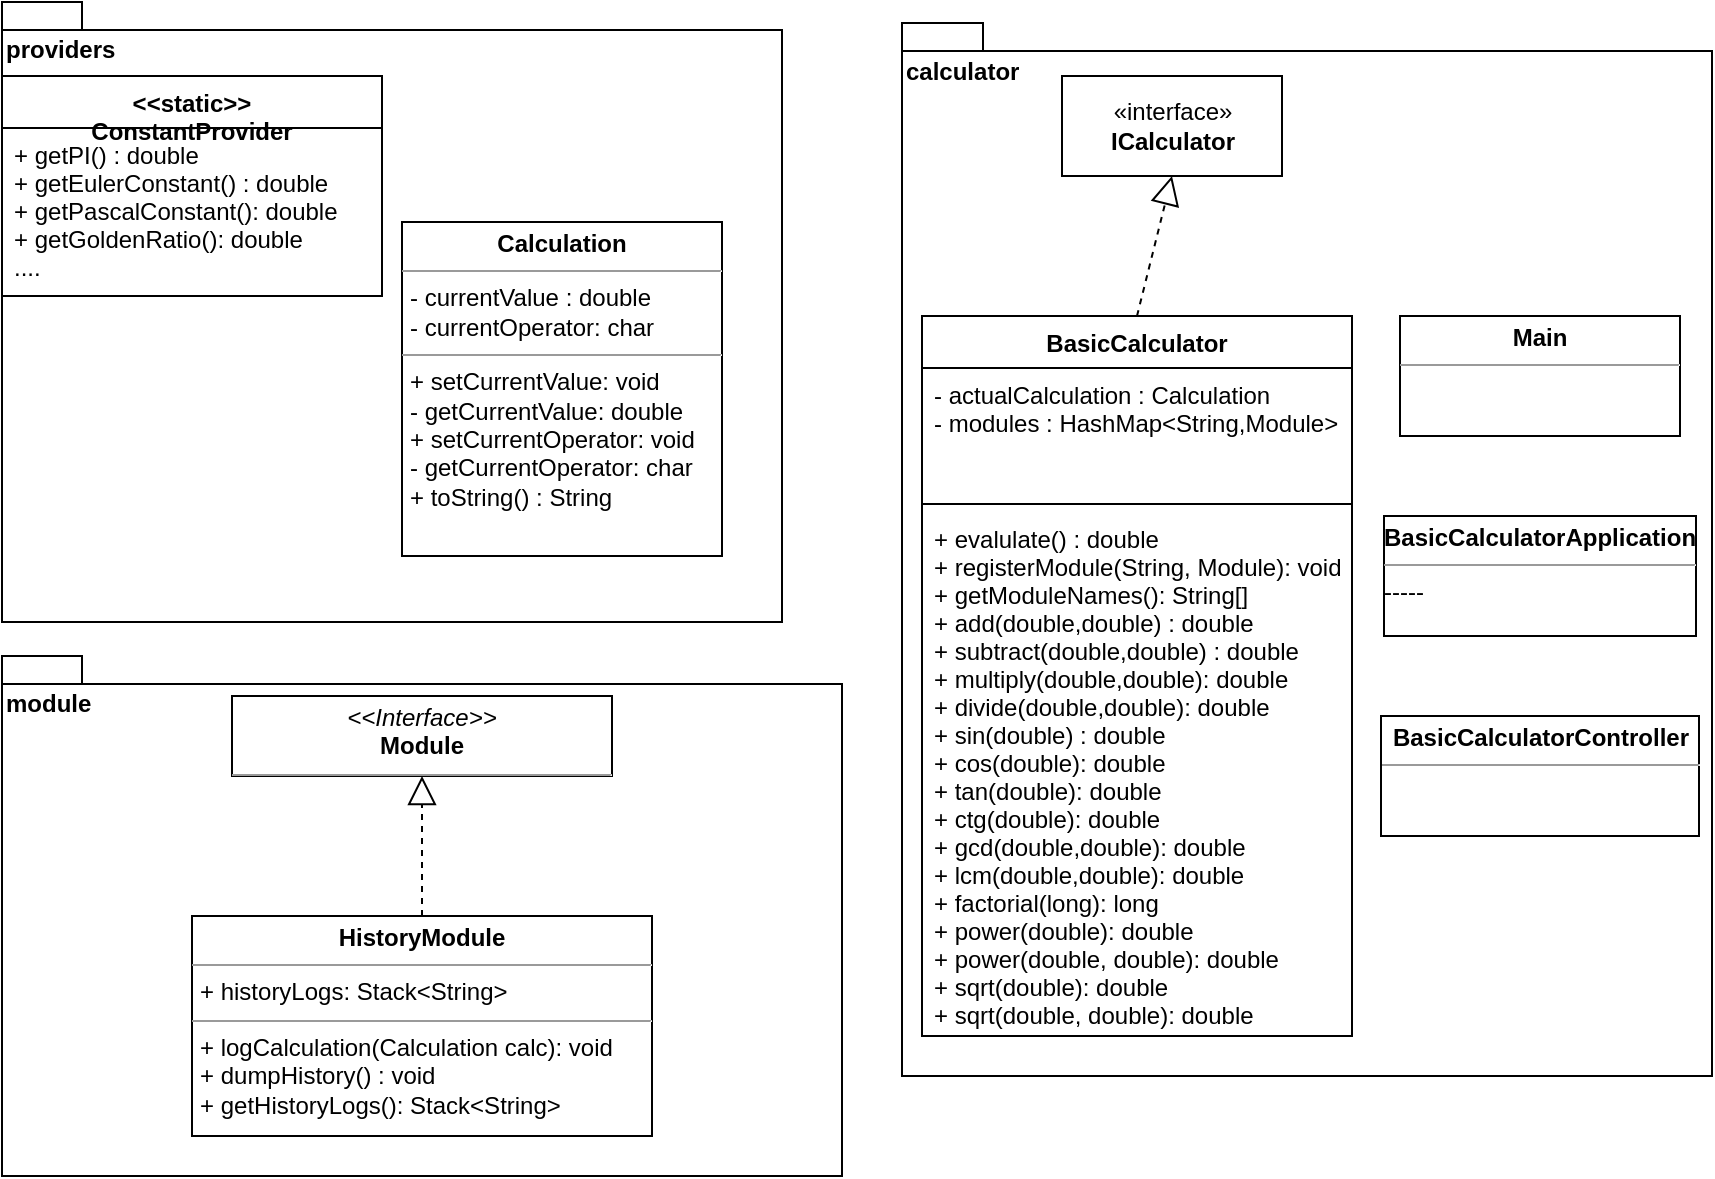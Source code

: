 <mxfile version="13.7.5" type="device"><diagram id="C5RBs43oDa-KdzZeNtuy" name="Page-1"><mxGraphModel dx="1038" dy="548" grid="1" gridSize="10" guides="1" tooltips="1" connect="1" arrows="1" fold="1" page="1" pageScale="1" pageWidth="827" pageHeight="1169" math="0" shadow="0"><root><mxCell id="WIyWlLk6GJQsqaUBKTNV-0"/><mxCell id="WIyWlLk6GJQsqaUBKTNV-1" parent="WIyWlLk6GJQsqaUBKTNV-0"/><mxCell id="XgvjB6UCi2_GMD0Y5S5A-1" value="calculator" style="shape=folder;fontStyle=1;spacingTop=10;tabWidth=40;tabHeight=14;tabPosition=left;html=1;align=left;verticalAlign=top;" parent="WIyWlLk6GJQsqaUBKTNV-1" vertex="1"><mxGeometry x="450" y="13.5" width="405" height="526.5" as="geometry"/></mxCell><mxCell id="XgvjB6UCi2_GMD0Y5S5A-0" value="providers" style="shape=folder;fontStyle=1;spacingTop=10;tabWidth=40;tabHeight=14;tabPosition=left;html=1;noLabel=0;labelPosition=center;verticalLabelPosition=middle;align=left;verticalAlign=top;horizontal=1;" parent="WIyWlLk6GJQsqaUBKTNV-1" vertex="1"><mxGeometry y="3" width="390" height="310" as="geometry"/></mxCell><mxCell id="3kCvDRgQwZp3znurGLtC-0" value="«interface»&lt;br&gt;&lt;div&gt;&lt;b&gt;ICalculator&lt;/b&gt;&lt;/div&gt;" style="html=1;" parent="WIyWlLk6GJQsqaUBKTNV-1" vertex="1"><mxGeometry x="530" y="40" width="110" height="50" as="geometry"/></mxCell><mxCell id="3kCvDRgQwZp3znurGLtC-5" value="" style="endArrow=block;dashed=1;endFill=0;endSize=12;html=1;exitX=0.5;exitY=0;exitDx=0;exitDy=0;entryX=0.5;entryY=1;entryDx=0;entryDy=0;" parent="WIyWlLk6GJQsqaUBKTNV-1" source="3kCvDRgQwZp3znurGLtC-1" target="3kCvDRgQwZp3znurGLtC-0" edge="1"><mxGeometry width="160" relative="1" as="geometry"><mxPoint x="405" y="106" as="sourcePoint"/><mxPoint x="455" y="86" as="targetPoint"/></mxGeometry></mxCell><mxCell id="XgvjB6UCi2_GMD0Y5S5A-2" value="&lt;p style=&quot;margin: 0px ; margin-top: 4px ; text-align: center&quot;&gt;&lt;b&gt;BasicCalculatorApplication&lt;/b&gt;&lt;br&gt;&lt;/p&gt;&lt;hr size=&quot;1&quot;&gt;&lt;div style=&quot;height: 2px&quot;&gt;-----&lt;br&gt;&lt;/div&gt;" style="verticalAlign=top;align=left;overflow=fill;fontSize=12;fontFamily=Helvetica;html=1;" parent="WIyWlLk6GJQsqaUBKTNV-1" vertex="1"><mxGeometry x="691" y="260" width="156" height="60" as="geometry"/></mxCell><mxCell id="XgvjB6UCi2_GMD0Y5S5A-3" value="module" style="shape=folder;fontStyle=1;spacingTop=10;tabWidth=40;tabHeight=14;tabPosition=left;html=1;align=left;verticalAlign=top;" parent="WIyWlLk6GJQsqaUBKTNV-1" vertex="1"><mxGeometry y="330" width="420" height="260" as="geometry"/></mxCell><mxCell id="3kCvDRgQwZp3znurGLtC-16" value="&lt;p style=&quot;margin: 0px ; margin-top: 4px ; text-align: center&quot;&gt;&lt;i&gt;&amp;lt;&amp;lt;Interface&amp;gt;&amp;gt;&lt;/i&gt;&lt;br&gt;&lt;b&gt;Module&lt;/b&gt;&lt;/p&gt;&lt;hr size=&quot;1&quot;&gt;" style="verticalAlign=top;align=left;overflow=fill;fontSize=12;fontFamily=Helvetica;html=1;" parent="WIyWlLk6GJQsqaUBKTNV-1" vertex="1"><mxGeometry x="115" y="350" width="190" height="40" as="geometry"/></mxCell><mxCell id="3kCvDRgQwZp3znurGLtC-8" value="&lt;&lt;static&gt;&gt;&#10;ConstantProvider" style="swimlane;fontStyle=1;align=center;verticalAlign=top;childLayout=stackLayout;horizontal=1;startSize=26;horizontalStack=0;resizeParent=1;resizeParentMax=0;resizeLast=0;collapsible=1;marginBottom=0;" parent="WIyWlLk6GJQsqaUBKTNV-1" vertex="1"><mxGeometry y="40" width="190" height="110" as="geometry"/></mxCell><mxCell id="3kCvDRgQwZp3znurGLtC-11" value="+ getPI() : double&#10;+ getEulerConstant() : double&#10;+ getPascalConstant(): double&#10;+ getGoldenRatio(): double&#10;....&#10;&#10;" style="text;strokeColor=none;fillColor=none;align=left;verticalAlign=top;spacingLeft=4;spacingRight=4;overflow=hidden;rotatable=0;points=[[0,0.5],[1,0.5]];portConstraint=eastwest;" parent="3kCvDRgQwZp3znurGLtC-8" vertex="1"><mxGeometry y="26" width="190" height="84" as="geometry"/></mxCell><mxCell id="XgvjB6UCi2_GMD0Y5S5A-4" value="&lt;p style=&quot;margin: 0px ; margin-top: 4px ; text-align: center&quot;&gt;&lt;b&gt;HistoryModule&lt;/b&gt;&lt;/p&gt;&lt;hr size=&quot;1&quot;&gt;&lt;p style=&quot;margin: 0px ; margin-left: 4px&quot;&gt;+ historyLogs: Stack&amp;lt;String&amp;gt;&lt;br&gt;&lt;/p&gt;&lt;hr size=&quot;1&quot;&gt;&lt;p style=&quot;margin: 0px ; margin-left: 4px&quot;&gt;+ logCalculation(Calculation calc): void&lt;br&gt;+ dumpHistory() : void&lt;/p&gt;&lt;p style=&quot;margin: 0px ; margin-left: 4px&quot;&gt;+ getHistoryLogs(): Stack&amp;lt;String&amp;gt;&lt;br&gt;&lt;/p&gt;" style="verticalAlign=top;align=left;overflow=fill;fontSize=12;fontFamily=Helvetica;html=1;" parent="WIyWlLk6GJQsqaUBKTNV-1" vertex="1"><mxGeometry x="95" y="460" width="230" height="110" as="geometry"/></mxCell><mxCell id="XgvjB6UCi2_GMD0Y5S5A-5" value="" style="endArrow=block;dashed=1;endFill=0;endSize=12;html=1;exitX=0.5;exitY=0;exitDx=0;exitDy=0;" parent="WIyWlLk6GJQsqaUBKTNV-1" source="XgvjB6UCi2_GMD0Y5S5A-4" edge="1"><mxGeometry width="160" relative="1" as="geometry"><mxPoint x="180" y="460" as="sourcePoint"/><mxPoint x="210" y="390" as="targetPoint"/></mxGeometry></mxCell><mxCell id="XgvjB6UCi2_GMD0Y5S5A-7" value="&lt;p style=&quot;margin: 0px ; margin-top: 4px ; text-align: center&quot;&gt;&lt;b&gt;Calculation&lt;/b&gt;&lt;/p&gt;&lt;hr size=&quot;1&quot;&gt;&lt;p style=&quot;margin: 0px ; margin-left: 4px&quot;&gt;- currentValue : double&lt;br&gt;- currentOperator: char&lt;br&gt;&lt;/p&gt;&lt;hr size=&quot;1&quot;&gt;&lt;p style=&quot;margin: 0px ; margin-left: 4px&quot;&gt;+ setCurrentValue: void&lt;br&gt;- getCurrentValue: double&lt;br&gt;+ setCurrentOperator: void&lt;/p&gt;&lt;p style=&quot;margin: 0px ; margin-left: 4px&quot;&gt;- getCurrentOperator: char&lt;/p&gt;&lt;p style=&quot;margin: 0px ; margin-left: 4px&quot;&gt;+ toString() : String&lt;br&gt;&lt;/p&gt;" style="verticalAlign=top;align=left;overflow=fill;fontSize=12;fontFamily=Helvetica;html=1;" parent="WIyWlLk6GJQsqaUBKTNV-1" vertex="1"><mxGeometry x="200" y="113" width="160" height="167" as="geometry"/></mxCell><mxCell id="XgvjB6UCi2_GMD0Y5S5A-8" value="&lt;p style=&quot;margin: 0px ; margin-top: 4px ; text-align: center&quot;&gt;&lt;b&gt;Main&lt;/b&gt;&lt;br&gt;&lt;/p&gt;&lt;hr size=&quot;1&quot;&gt;&lt;div style=&quot;height: 2px&quot;&gt;&lt;/div&gt;" style="verticalAlign=top;align=left;overflow=fill;fontSize=12;fontFamily=Helvetica;html=1;" parent="WIyWlLk6GJQsqaUBKTNV-1" vertex="1"><mxGeometry x="699" y="160" width="140" height="60" as="geometry"/></mxCell><mxCell id="3kCvDRgQwZp3znurGLtC-1" value="BasicCalculator&#10;" style="swimlane;fontStyle=1;align=center;verticalAlign=top;childLayout=stackLayout;horizontal=1;startSize=26;horizontalStack=0;resizeParent=1;resizeParentMax=0;resizeLast=0;collapsible=1;marginBottom=0;" parent="WIyWlLk6GJQsqaUBKTNV-1" vertex="1"><mxGeometry x="460" y="160" width="215" height="360" as="geometry"/></mxCell><mxCell id="3kCvDRgQwZp3znurGLtC-2" value="- actualCalculation : Calculation&#10;- modules : HashMap&lt;String,Module&gt;&#10;&#10;" style="text;strokeColor=none;fillColor=none;align=left;verticalAlign=top;spacingLeft=4;spacingRight=4;overflow=hidden;rotatable=0;points=[[0,0.5],[1,0.5]];portConstraint=eastwest;" parent="3kCvDRgQwZp3znurGLtC-1" vertex="1"><mxGeometry y="26" width="215" height="64" as="geometry"/></mxCell><mxCell id="3kCvDRgQwZp3znurGLtC-3" value="" style="line;strokeWidth=1;fillColor=none;align=left;verticalAlign=middle;spacingTop=-1;spacingLeft=3;spacingRight=3;rotatable=0;labelPosition=right;points=[];portConstraint=eastwest;" parent="3kCvDRgQwZp3znurGLtC-1" vertex="1"><mxGeometry y="90" width="215" height="8" as="geometry"/></mxCell><mxCell id="3kCvDRgQwZp3znurGLtC-4" value="+ evalulate() : double&#10;+ registerModule(String, Module): void&#10;+ getModuleNames(): String[]&#10;+ add(double,double) : double&#10;+ subtract(double,double) : double&#10;+ multiply(double,double): double&#10;+ divide(double,double): double&#10;+ sin(double) : double&#10;+ cos(double): double&#10;+ tan(double): double&#10;+ ctg(double): double&#10;+ gcd(double,double): double&#10;+ lcm(double,double): double&#10;+ factorial(long): long&#10;+ power(double): double&#10;+ power(double, double): double&#10;+ sqrt(double): double&#10;+ sqrt(double, double): double&#10;" style="text;strokeColor=none;fillColor=none;align=left;verticalAlign=top;spacingLeft=4;spacingRight=4;overflow=hidden;rotatable=0;points=[[0,0.5],[1,0.5]];portConstraint=eastwest;" parent="3kCvDRgQwZp3znurGLtC-1" vertex="1"><mxGeometry y="98" width="215" height="262" as="geometry"/></mxCell><mxCell id="QDabm95rScwvhg3q1VZv-4" value="&lt;p style=&quot;margin: 0px ; margin-top: 4px ; text-align: center&quot;&gt;&lt;b&gt;BasicCalculatorController&lt;/b&gt;&lt;/p&gt;&lt;hr size=&quot;1&quot;&gt;&lt;div style=&quot;height: 2px&quot;&gt;&lt;/div&gt;" style="verticalAlign=top;align=left;overflow=fill;fontSize=12;fontFamily=Helvetica;html=1;" vertex="1" parent="WIyWlLk6GJQsqaUBKTNV-1"><mxGeometry x="689.5" y="360" width="159" height="60" as="geometry"/></mxCell></root></mxGraphModel></diagram></mxfile>